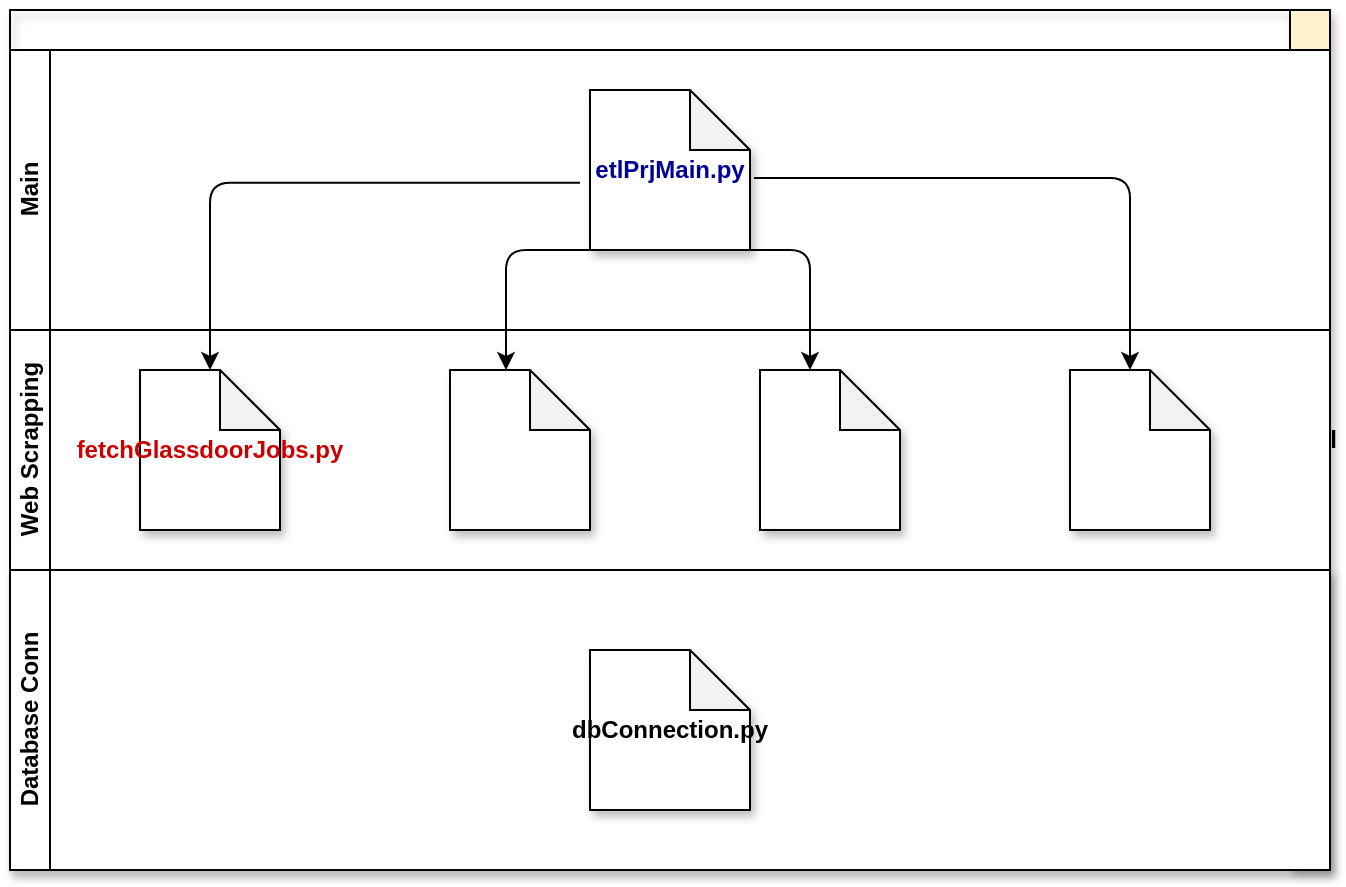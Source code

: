 <mxfile version="12.2.3" type="device" pages="1"><diagram id="PZMcp5Muoy_-iGvkNl9F" name="Page-1"><mxGraphModel dx="854" dy="468" grid="1" gridSize="10" guides="1" tooltips="1" connect="1" arrows="1" fold="1" page="1" pageScale="1" pageWidth="850" pageHeight="1100" math="0" shadow="0"><root><mxCell id="0"/><mxCell id="1" parent="0"/><mxCell id="wYBJlSs__TgeqRq4DBWS-2" value="Pool" style="swimlane;html=1;childLayout=stackLayout;resizeParent=1;resizeParentMax=0;horizontal=1;startSize=20;horizontalStack=0;shadow=1;flipV=0;direction=south;fillColor=#fff2cc;strokeColor=#000000;swimlaneFillColor=none;" vertex="1" parent="1"><mxGeometry x="40" width="660" height="430" as="geometry"/></mxCell><mxCell id="wYBJlSs__TgeqRq4DBWS-3" value="Main" style="swimlane;html=1;startSize=20;horizontal=0;flipV=0;gradientColor=none;swimlaneFillColor=#ffffff;" vertex="1" parent="wYBJlSs__TgeqRq4DBWS-2"><mxGeometry y="20" width="660" height="140" as="geometry"><mxRectangle y="20" width="660" height="60" as="alternateBounds"/></mxGeometry></mxCell><mxCell id="wYBJlSs__TgeqRq4DBWS-12" value="&lt;b&gt;&lt;font color=&quot;#000099&quot;&gt;etlPrjMain.py&lt;/font&gt;&lt;/b&gt;" style="shape=note;whiteSpace=wrap;html=1;backgroundOutline=1;darkOpacity=0.05;shadow=1;labelBackgroundColor=none;" vertex="1" parent="wYBJlSs__TgeqRq4DBWS-3"><mxGeometry x="290" y="20" width="80" height="80" as="geometry"/></mxCell><mxCell id="wYBJlSs__TgeqRq4DBWS-4" value="Web Scrapping" style="swimlane;html=1;startSize=20;horizontal=0;swimlaneFillColor=#ffffff;" vertex="1" parent="wYBJlSs__TgeqRq4DBWS-2"><mxGeometry y="160" width="660" height="120" as="geometry"/></mxCell><mxCell id="wYBJlSs__TgeqRq4DBWS-13" value="&lt;b&gt;&lt;font color=&quot;#cc0000&quot;&gt;fetchGlassdoorJobs.py&lt;/font&gt;&lt;/b&gt;" style="shape=note;whiteSpace=wrap;html=1;backgroundOutline=1;darkOpacity=0.05;shadow=1;labelBackgroundColor=none;" vertex="1" parent="wYBJlSs__TgeqRq4DBWS-4"><mxGeometry x="65" y="20" width="70" height="80" as="geometry"/></mxCell><mxCell id="wYBJlSs__TgeqRq4DBWS-14" value="" style="shape=note;whiteSpace=wrap;html=1;backgroundOutline=1;darkOpacity=0.05;shadow=1;labelBackgroundColor=none;" vertex="1" parent="wYBJlSs__TgeqRq4DBWS-4"><mxGeometry x="220" y="20" width="70" height="80" as="geometry"/></mxCell><mxCell id="wYBJlSs__TgeqRq4DBWS-15" value="" style="shape=note;whiteSpace=wrap;html=1;backgroundOutline=1;darkOpacity=0.05;shadow=1;labelBackgroundColor=none;" vertex="1" parent="wYBJlSs__TgeqRq4DBWS-4"><mxGeometry x="375" y="20" width="70" height="80" as="geometry"/></mxCell><mxCell id="wYBJlSs__TgeqRq4DBWS-16" value="" style="shape=note;whiteSpace=wrap;html=1;backgroundOutline=1;darkOpacity=0.05;shadow=1;labelBackgroundColor=none;" vertex="1" parent="wYBJlSs__TgeqRq4DBWS-4"><mxGeometry x="530" y="20" width="70" height="80" as="geometry"/></mxCell><mxCell id="wYBJlSs__TgeqRq4DBWS-5" value="Database Conn" style="swimlane;html=1;startSize=20;horizontal=0;shadow=1;swimlaneFillColor=#ffffff;" vertex="1" parent="wYBJlSs__TgeqRq4DBWS-2"><mxGeometry y="280" width="660" height="150" as="geometry"/></mxCell><mxCell id="wYBJlSs__TgeqRq4DBWS-17" value="&lt;b&gt;dbConnection.py&lt;/b&gt;" style="shape=note;whiteSpace=wrap;html=1;backgroundOutline=1;darkOpacity=0.05;shadow=1;labelBackgroundColor=none;" vertex="1" parent="wYBJlSs__TgeqRq4DBWS-5"><mxGeometry x="290" y="40" width="80" height="80" as="geometry"/></mxCell><mxCell id="wYBJlSs__TgeqRq4DBWS-18" value="" style="edgeStyle=elbowEdgeStyle;elbow=horizontal;endArrow=classic;html=1;entryX=0.5;entryY=0;entryDx=0;entryDy=0;entryPerimeter=0;exitX=-0.062;exitY=0.58;exitDx=0;exitDy=0;exitPerimeter=0;" edge="1" parent="wYBJlSs__TgeqRq4DBWS-2" source="wYBJlSs__TgeqRq4DBWS-12" target="wYBJlSs__TgeqRq4DBWS-13"><mxGeometry width="50" height="50" relative="1" as="geometry"><mxPoint x="325" y="123" as="sourcePoint"/><mxPoint x="375" y="73" as="targetPoint"/><Array as="points"><mxPoint x="100" y="90"/></Array></mxGeometry></mxCell><mxCell id="wYBJlSs__TgeqRq4DBWS-20" value="" style="edgeStyle=elbowEdgeStyle;elbow=horizontal;endArrow=classic;html=1;entryX=0.4;entryY=0;entryDx=0;entryDy=0;entryPerimeter=0;exitX=0.5;exitY=1;exitDx=0;exitDy=0;exitPerimeter=0;" edge="1" parent="wYBJlSs__TgeqRq4DBWS-2" source="wYBJlSs__TgeqRq4DBWS-12" target="wYBJlSs__TgeqRq4DBWS-14"><mxGeometry width="50" height="50" relative="1" as="geometry"><mxPoint x="320" y="130" as="sourcePoint"/><mxPoint x="370" y="80" as="targetPoint"/><Array as="points"><mxPoint x="248" y="120"/></Array></mxGeometry></mxCell><mxCell id="wYBJlSs__TgeqRq4DBWS-21" value="" style="edgeStyle=elbowEdgeStyle;elbow=horizontal;endArrow=classic;html=1;exitX=0.5;exitY=1;exitDx=0;exitDy=0;exitPerimeter=0;" edge="1" parent="wYBJlSs__TgeqRq4DBWS-2" source="wYBJlSs__TgeqRq4DBWS-12" target="wYBJlSs__TgeqRq4DBWS-15"><mxGeometry width="50" height="50" relative="1" as="geometry"><mxPoint x="350" y="100" as="sourcePoint"/><mxPoint x="410" y="170" as="targetPoint"/><Array as="points"><mxPoint x="400" y="140"/></Array></mxGeometry></mxCell><mxCell id="wYBJlSs__TgeqRq4DBWS-24" value="" style="edgeStyle=elbowEdgeStyle;elbow=horizontal;endArrow=classic;html=1;exitX=1.025;exitY=0.55;exitDx=0;exitDy=0;exitPerimeter=0;" edge="1" parent="wYBJlSs__TgeqRq4DBWS-2" source="wYBJlSs__TgeqRq4DBWS-12"><mxGeometry width="50" height="50" relative="1" as="geometry"><mxPoint x="320" y="100" as="sourcePoint"/><mxPoint x="560" y="180" as="targetPoint"/><Array as="points"><mxPoint x="560" y="120"/></Array></mxGeometry></mxCell></root></mxGraphModel></diagram></mxfile>